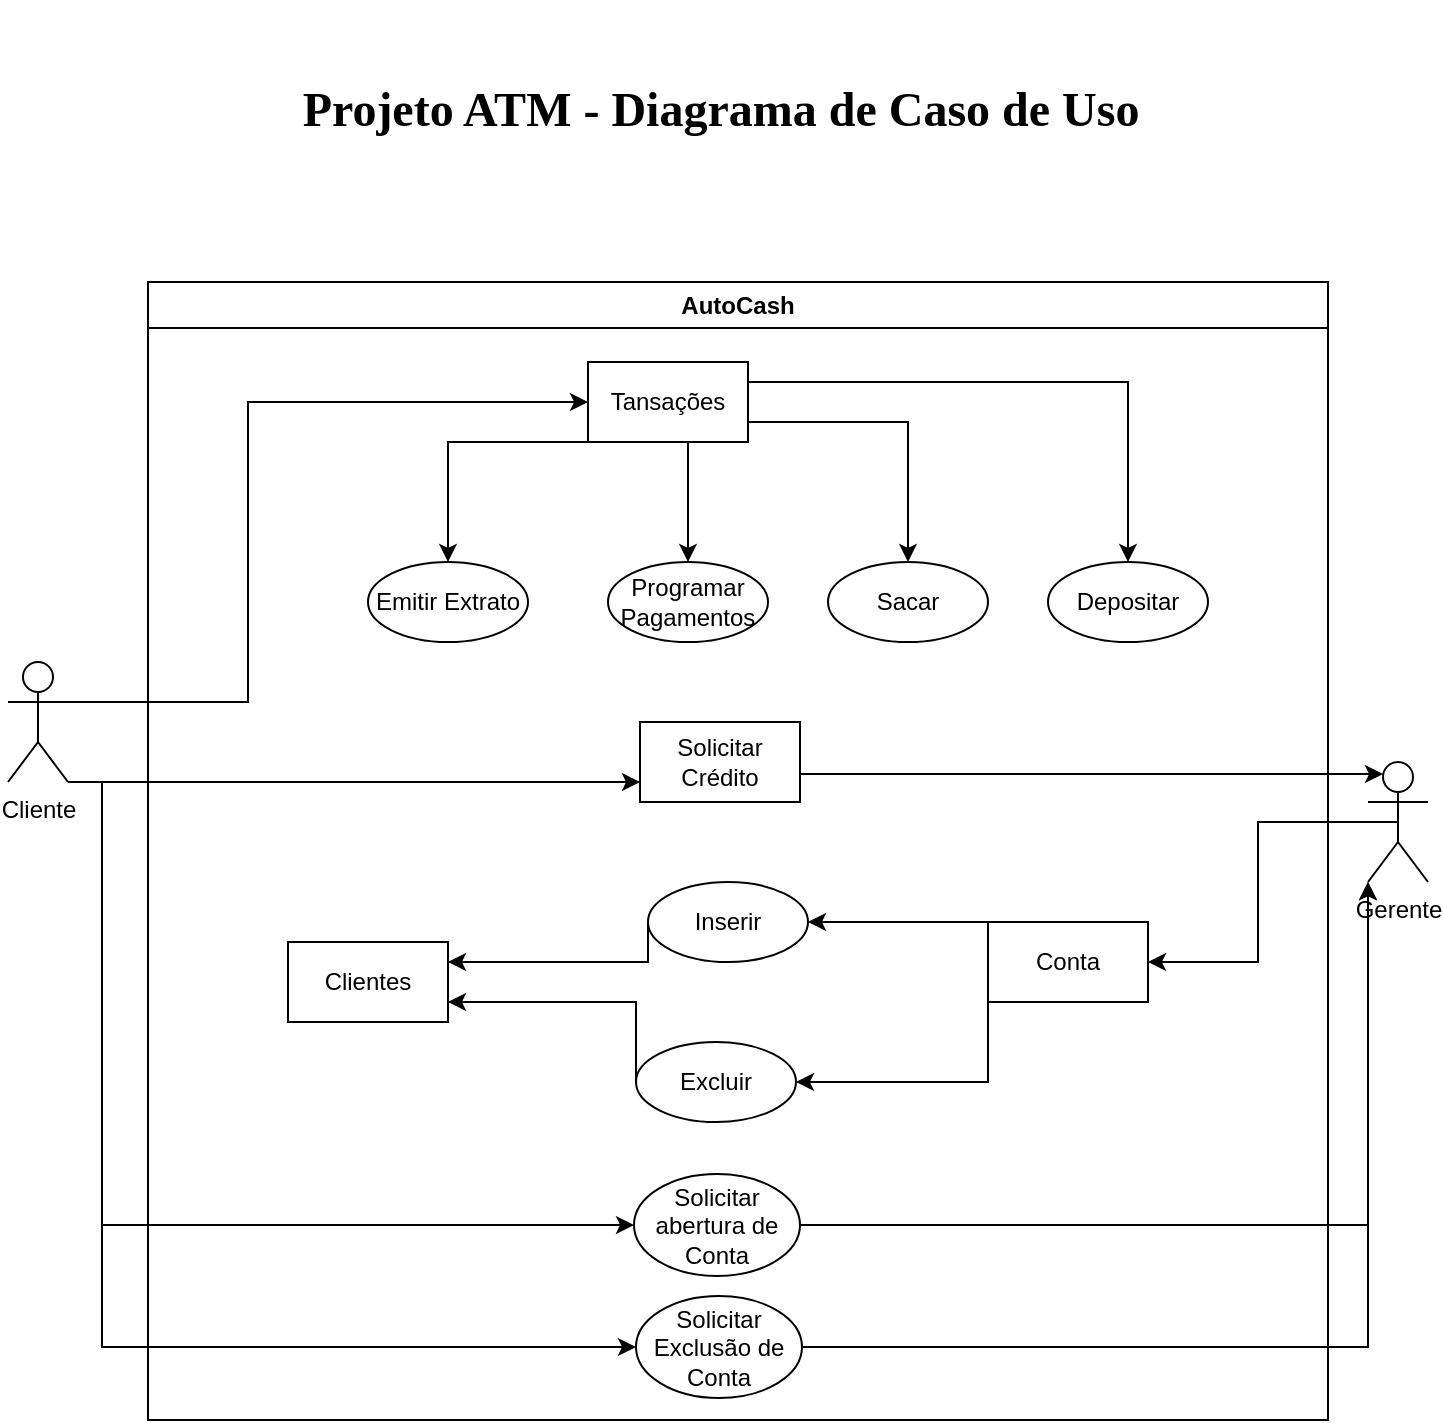<mxfile version="21.3.3" type="github">
  <diagram name="Página-1" id="ITYseyrZ9f1xuO-asXqx">
    <mxGraphModel dx="1046" dy="483" grid="1" gridSize="10" guides="1" tooltips="1" connect="1" arrows="1" fold="1" page="1" pageScale="1" pageWidth="827" pageHeight="1169" math="0" shadow="0">
      <root>
        <mxCell id="0" />
        <mxCell id="1" parent="0" />
        <mxCell id="QRj61w4ugsdSyOUNYav5-1" value="AutoCash" style="swimlane;whiteSpace=wrap;html=1;" parent="1" vertex="1">
          <mxGeometry x="128" y="181" width="590" height="569" as="geometry" />
        </mxCell>
        <mxCell id="QRj61w4ugsdSyOUNYav5-20" style="edgeStyle=orthogonalEdgeStyle;rounded=0;orthogonalLoop=1;jettySize=auto;html=1;exitX=0;exitY=1;exitDx=0;exitDy=0;" parent="QRj61w4ugsdSyOUNYav5-1" source="QRj61w4ugsdSyOUNYav5-6" target="QRj61w4ugsdSyOUNYav5-11" edge="1">
          <mxGeometry relative="1" as="geometry">
            <Array as="points">
              <mxPoint x="150" y="80" />
            </Array>
          </mxGeometry>
        </mxCell>
        <mxCell id="QRj61w4ugsdSyOUNYav5-21" style="edgeStyle=orthogonalEdgeStyle;rounded=0;orthogonalLoop=1;jettySize=auto;html=1;exitX=0.75;exitY=1;exitDx=0;exitDy=0;entryX=0.5;entryY=0;entryDx=0;entryDy=0;" parent="QRj61w4ugsdSyOUNYav5-1" source="QRj61w4ugsdSyOUNYav5-6" target="QRj61w4ugsdSyOUNYav5-10" edge="1">
          <mxGeometry relative="1" as="geometry">
            <Array as="points">
              <mxPoint x="270" y="80" />
            </Array>
          </mxGeometry>
        </mxCell>
        <mxCell id="QRj61w4ugsdSyOUNYav5-23" style="edgeStyle=orthogonalEdgeStyle;rounded=0;orthogonalLoop=1;jettySize=auto;html=1;exitX=1;exitY=0.25;exitDx=0;exitDy=0;" parent="QRj61w4ugsdSyOUNYav5-1" source="QRj61w4ugsdSyOUNYav5-6" target="QRj61w4ugsdSyOUNYav5-8" edge="1">
          <mxGeometry relative="1" as="geometry">
            <Array as="points">
              <mxPoint x="490" y="50" />
              <mxPoint x="490" y="50" />
            </Array>
          </mxGeometry>
        </mxCell>
        <mxCell id="QRj61w4ugsdSyOUNYav5-37" style="edgeStyle=orthogonalEdgeStyle;rounded=0;orthogonalLoop=1;jettySize=auto;html=1;exitX=1;exitY=0.75;exitDx=0;exitDy=0;entryX=0.5;entryY=0;entryDx=0;entryDy=0;" parent="QRj61w4ugsdSyOUNYav5-1" source="QRj61w4ugsdSyOUNYav5-6" target="QRj61w4ugsdSyOUNYav5-9" edge="1">
          <mxGeometry relative="1" as="geometry" />
        </mxCell>
        <mxCell id="QRj61w4ugsdSyOUNYav5-6" value="Tansações" style="rounded=0;whiteSpace=wrap;html=1;" parent="QRj61w4ugsdSyOUNYav5-1" vertex="1">
          <mxGeometry x="220" y="40" width="80" height="40" as="geometry" />
        </mxCell>
        <mxCell id="QRj61w4ugsdSyOUNYav5-8" value="Depositar" style="ellipse;whiteSpace=wrap;html=1;" parent="QRj61w4ugsdSyOUNYav5-1" vertex="1">
          <mxGeometry x="450" y="140" width="80" height="40" as="geometry" />
        </mxCell>
        <mxCell id="QRj61w4ugsdSyOUNYav5-9" value="Sacar" style="ellipse;whiteSpace=wrap;html=1;" parent="QRj61w4ugsdSyOUNYav5-1" vertex="1">
          <mxGeometry x="340" y="140" width="80" height="40" as="geometry" />
        </mxCell>
        <mxCell id="QRj61w4ugsdSyOUNYav5-10" value="Programar Pagamentos" style="ellipse;whiteSpace=wrap;html=1;" parent="QRj61w4ugsdSyOUNYav5-1" vertex="1">
          <mxGeometry x="230" y="140" width="80" height="40" as="geometry" />
        </mxCell>
        <mxCell id="QRj61w4ugsdSyOUNYav5-11" value="Emitir Extrato" style="ellipse;whiteSpace=wrap;html=1;" parent="QRj61w4ugsdSyOUNYav5-1" vertex="1">
          <mxGeometry x="110" y="140" width="80" height="40" as="geometry" />
        </mxCell>
        <mxCell id="QRj61w4ugsdSyOUNYav5-17" value="Solicitar Crédito" style="rounded=0;whiteSpace=wrap;html=1;" parent="QRj61w4ugsdSyOUNYav5-1" vertex="1">
          <mxGeometry x="246" y="220" width="80" height="40" as="geometry" />
        </mxCell>
        <mxCell id="QRj61w4ugsdSyOUNYav5-29" style="edgeStyle=orthogonalEdgeStyle;rounded=0;orthogonalLoop=1;jettySize=auto;html=1;exitX=0;exitY=0.5;exitDx=0;exitDy=0;entryX=1;entryY=0.5;entryDx=0;entryDy=0;" parent="QRj61w4ugsdSyOUNYav5-1" source="QRj61w4ugsdSyOUNYav5-24" target="QRj61w4ugsdSyOUNYav5-26" edge="1">
          <mxGeometry relative="1" as="geometry">
            <Array as="points">
              <mxPoint x="420" y="320" />
            </Array>
          </mxGeometry>
        </mxCell>
        <mxCell id="QRj61w4ugsdSyOUNYav5-30" style="edgeStyle=orthogonalEdgeStyle;rounded=0;orthogonalLoop=1;jettySize=auto;html=1;exitX=0;exitY=1;exitDx=0;exitDy=0;entryX=1;entryY=0.5;entryDx=0;entryDy=0;" parent="QRj61w4ugsdSyOUNYav5-1" source="QRj61w4ugsdSyOUNYav5-24" target="QRj61w4ugsdSyOUNYav5-27" edge="1">
          <mxGeometry relative="1" as="geometry" />
        </mxCell>
        <mxCell id="QRj61w4ugsdSyOUNYav5-24" value="Conta" style="rounded=0;whiteSpace=wrap;html=1;" parent="QRj61w4ugsdSyOUNYav5-1" vertex="1">
          <mxGeometry x="420" y="320" width="80" height="40" as="geometry" />
        </mxCell>
        <mxCell id="QRj61w4ugsdSyOUNYav5-33" style="edgeStyle=orthogonalEdgeStyle;rounded=0;orthogonalLoop=1;jettySize=auto;html=1;exitX=0;exitY=0.5;exitDx=0;exitDy=0;entryX=1;entryY=0.25;entryDx=0;entryDy=0;" parent="QRj61w4ugsdSyOUNYav5-1" source="QRj61w4ugsdSyOUNYav5-26" target="QRj61w4ugsdSyOUNYav5-32" edge="1">
          <mxGeometry relative="1" as="geometry">
            <Array as="points">
              <mxPoint x="250" y="340" />
            </Array>
          </mxGeometry>
        </mxCell>
        <mxCell id="QRj61w4ugsdSyOUNYav5-26" value="Inserir" style="ellipse;whiteSpace=wrap;html=1;" parent="QRj61w4ugsdSyOUNYav5-1" vertex="1">
          <mxGeometry x="250" y="300" width="80" height="40" as="geometry" />
        </mxCell>
        <mxCell id="QRj61w4ugsdSyOUNYav5-34" style="edgeStyle=orthogonalEdgeStyle;rounded=0;orthogonalLoop=1;jettySize=auto;html=1;exitX=0;exitY=0.5;exitDx=0;exitDy=0;entryX=1;entryY=0.75;entryDx=0;entryDy=0;" parent="QRj61w4ugsdSyOUNYav5-1" source="QRj61w4ugsdSyOUNYav5-27" target="QRj61w4ugsdSyOUNYav5-32" edge="1">
          <mxGeometry relative="1" as="geometry">
            <Array as="points">
              <mxPoint x="244" y="360" />
            </Array>
          </mxGeometry>
        </mxCell>
        <mxCell id="QRj61w4ugsdSyOUNYav5-27" value="Excluir" style="ellipse;whiteSpace=wrap;html=1;" parent="QRj61w4ugsdSyOUNYav5-1" vertex="1">
          <mxGeometry x="244" y="380" width="80" height="40" as="geometry" />
        </mxCell>
        <mxCell id="QRj61w4ugsdSyOUNYav5-32" value="Clientes" style="rounded=0;whiteSpace=wrap;html=1;" parent="QRj61w4ugsdSyOUNYav5-1" vertex="1">
          <mxGeometry x="70" y="330" width="80" height="40" as="geometry" />
        </mxCell>
        <mxCell id="CrtcliNx3iHUhQn1ZLsH-2" value="Solicitar Exclusão de Conta" style="ellipse;whiteSpace=wrap;html=1;" parent="QRj61w4ugsdSyOUNYav5-1" vertex="1">
          <mxGeometry x="244" y="507" width="83" height="51" as="geometry" />
        </mxCell>
        <mxCell id="CrtcliNx3iHUhQn1ZLsH-3" value="Solicitar abertura de Conta" style="ellipse;whiteSpace=wrap;html=1;" parent="QRj61w4ugsdSyOUNYav5-1" vertex="1">
          <mxGeometry x="243" y="446" width="83" height="51" as="geometry" />
        </mxCell>
        <mxCell id="QRj61w4ugsdSyOUNYav5-36" style="edgeStyle=orthogonalEdgeStyle;rounded=0;orthogonalLoop=1;jettySize=auto;html=1;exitX=0.5;exitY=0.5;exitDx=0;exitDy=0;exitPerimeter=0;entryX=1;entryY=0.5;entryDx=0;entryDy=0;" parent="1" source="QRj61w4ugsdSyOUNYav5-2" target="QRj61w4ugsdSyOUNYav5-24" edge="1">
          <mxGeometry relative="1" as="geometry" />
        </mxCell>
        <mxCell id="QRj61w4ugsdSyOUNYav5-2" value="Gerente" style="shape=umlActor;verticalLabelPosition=bottom;verticalAlign=top;html=1;outlineConnect=0;" parent="1" vertex="1">
          <mxGeometry x="738" y="421" width="30" height="60" as="geometry" />
        </mxCell>
        <mxCell id="QRj61w4ugsdSyOUNYav5-7" style="edgeStyle=orthogonalEdgeStyle;rounded=0;orthogonalLoop=1;jettySize=auto;html=1;exitX=1;exitY=0.333;exitDx=0;exitDy=0;exitPerimeter=0;entryX=0;entryY=0.5;entryDx=0;entryDy=0;" parent="1" source="QRj61w4ugsdSyOUNYav5-5" target="QRj61w4ugsdSyOUNYav5-6" edge="1">
          <mxGeometry relative="1" as="geometry">
            <Array as="points">
              <mxPoint x="178" y="391" />
              <mxPoint x="178" y="241" />
            </Array>
          </mxGeometry>
        </mxCell>
        <mxCell id="CrtcliNx3iHUhQn1ZLsH-4" style="edgeStyle=orthogonalEdgeStyle;rounded=0;orthogonalLoop=1;jettySize=auto;html=1;exitX=1;exitY=1;exitDx=0;exitDy=0;exitPerimeter=0;entryX=0;entryY=0.5;entryDx=0;entryDy=0;" parent="1" source="QRj61w4ugsdSyOUNYav5-5" target="CrtcliNx3iHUhQn1ZLsH-3" edge="1">
          <mxGeometry relative="1" as="geometry">
            <Array as="points">
              <mxPoint x="105" y="431" />
              <mxPoint x="105" y="653" />
            </Array>
          </mxGeometry>
        </mxCell>
        <mxCell id="CrtcliNx3iHUhQn1ZLsH-5" style="edgeStyle=orthogonalEdgeStyle;rounded=0;orthogonalLoop=1;jettySize=auto;html=1;exitX=1;exitY=1;exitDx=0;exitDy=0;exitPerimeter=0;entryX=0;entryY=0.5;entryDx=0;entryDy=0;" parent="1" source="QRj61w4ugsdSyOUNYav5-5" target="CrtcliNx3iHUhQn1ZLsH-2" edge="1">
          <mxGeometry relative="1" as="geometry">
            <Array as="points">
              <mxPoint x="105" y="431" />
              <mxPoint x="105" y="714" />
            </Array>
          </mxGeometry>
        </mxCell>
        <mxCell id="CrtcliNx3iHUhQn1ZLsH-11" style="edgeStyle=orthogonalEdgeStyle;rounded=0;orthogonalLoop=1;jettySize=auto;html=1;exitX=1;exitY=1;exitDx=0;exitDy=0;exitPerimeter=0;entryX=0;entryY=0.75;entryDx=0;entryDy=0;" parent="1" source="QRj61w4ugsdSyOUNYav5-5" target="QRj61w4ugsdSyOUNYav5-17" edge="1">
          <mxGeometry relative="1" as="geometry">
            <Array as="points">
              <mxPoint x="155" y="431" />
              <mxPoint x="155" y="431" />
            </Array>
          </mxGeometry>
        </mxCell>
        <mxCell id="QRj61w4ugsdSyOUNYav5-5" value="Cliente" style="shape=umlActor;verticalLabelPosition=bottom;verticalAlign=top;html=1;outlineConnect=0;" parent="1" vertex="1">
          <mxGeometry x="58" y="371" width="30" height="60" as="geometry" />
        </mxCell>
        <mxCell id="QRj61w4ugsdSyOUNYav5-44" value="&lt;font style=&quot;font-size: 24px;&quot;&gt;&lt;span id=&quot;page14R_mcid0&quot; class=&quot;markedContent&quot;&gt;&lt;/span&gt;&lt;font face=&quot;Times New Roman&quot;&gt;&lt;span id=&quot;page14R_mcid1&quot; class=&quot;markedContent&quot;&gt;&lt;br role=&quot;presentation&quot;&gt;&lt;b&gt;&lt;span dir=&quot;ltr&quot; role=&quot;presentation&quot; style=&quot;left: calc(var(--scale-factor)*222.90px); top: calc(var(--scale-factor)*69.41px); transform: scaleX(0.9);&quot;&gt;Projeto ATM - Diagrama&lt;/span&gt;&lt;/b&gt;&lt;/span&gt;&lt;span id=&quot;page14R_mcid2&quot; class=&quot;markedContent&quot;&gt;&lt;b&gt;&lt;span dir=&quot;ltr&quot; role=&quot;presentation&quot; style=&quot;left: calc(var(--scale-factor)*275.97px); top: calc(var(--scale-factor)*85.97px); transform: scaleX(0.923);&quot;&gt; de Caso de Uso&lt;/span&gt;&lt;/b&gt;&lt;/span&gt;&lt;/font&gt;&lt;/font&gt;" style="text;html=1;align=center;verticalAlign=middle;resizable=0;points=[];autosize=1;strokeColor=none;fillColor=none;" parent="1" vertex="1">
          <mxGeometry x="194" y="40" width="440" height="80" as="geometry" />
        </mxCell>
        <mxCell id="CrtcliNx3iHUhQn1ZLsH-6" style="edgeStyle=orthogonalEdgeStyle;rounded=0;orthogonalLoop=1;jettySize=auto;html=1;exitX=1;exitY=0.5;exitDx=0;exitDy=0;entryX=0;entryY=1;entryDx=0;entryDy=0;entryPerimeter=0;" parent="1" source="CrtcliNx3iHUhQn1ZLsH-3" target="QRj61w4ugsdSyOUNYav5-2" edge="1">
          <mxGeometry relative="1" as="geometry" />
        </mxCell>
        <mxCell id="CrtcliNx3iHUhQn1ZLsH-7" style="edgeStyle=orthogonalEdgeStyle;rounded=0;orthogonalLoop=1;jettySize=auto;html=1;exitX=1;exitY=0.5;exitDx=0;exitDy=0;entryX=0;entryY=1;entryDx=0;entryDy=0;entryPerimeter=0;" parent="1" source="CrtcliNx3iHUhQn1ZLsH-2" target="QRj61w4ugsdSyOUNYav5-2" edge="1">
          <mxGeometry relative="1" as="geometry" />
        </mxCell>
        <mxCell id="CrtcliNx3iHUhQn1ZLsH-9" style="edgeStyle=orthogonalEdgeStyle;rounded=0;orthogonalLoop=1;jettySize=auto;html=1;exitX=1;exitY=0.75;exitDx=0;exitDy=0;entryX=0.25;entryY=0.1;entryDx=0;entryDy=0;entryPerimeter=0;" parent="1" source="QRj61w4ugsdSyOUNYav5-17" target="QRj61w4ugsdSyOUNYav5-2" edge="1">
          <mxGeometry relative="1" as="geometry">
            <Array as="points">
              <mxPoint x="454" y="427" />
            </Array>
          </mxGeometry>
        </mxCell>
      </root>
    </mxGraphModel>
  </diagram>
</mxfile>
